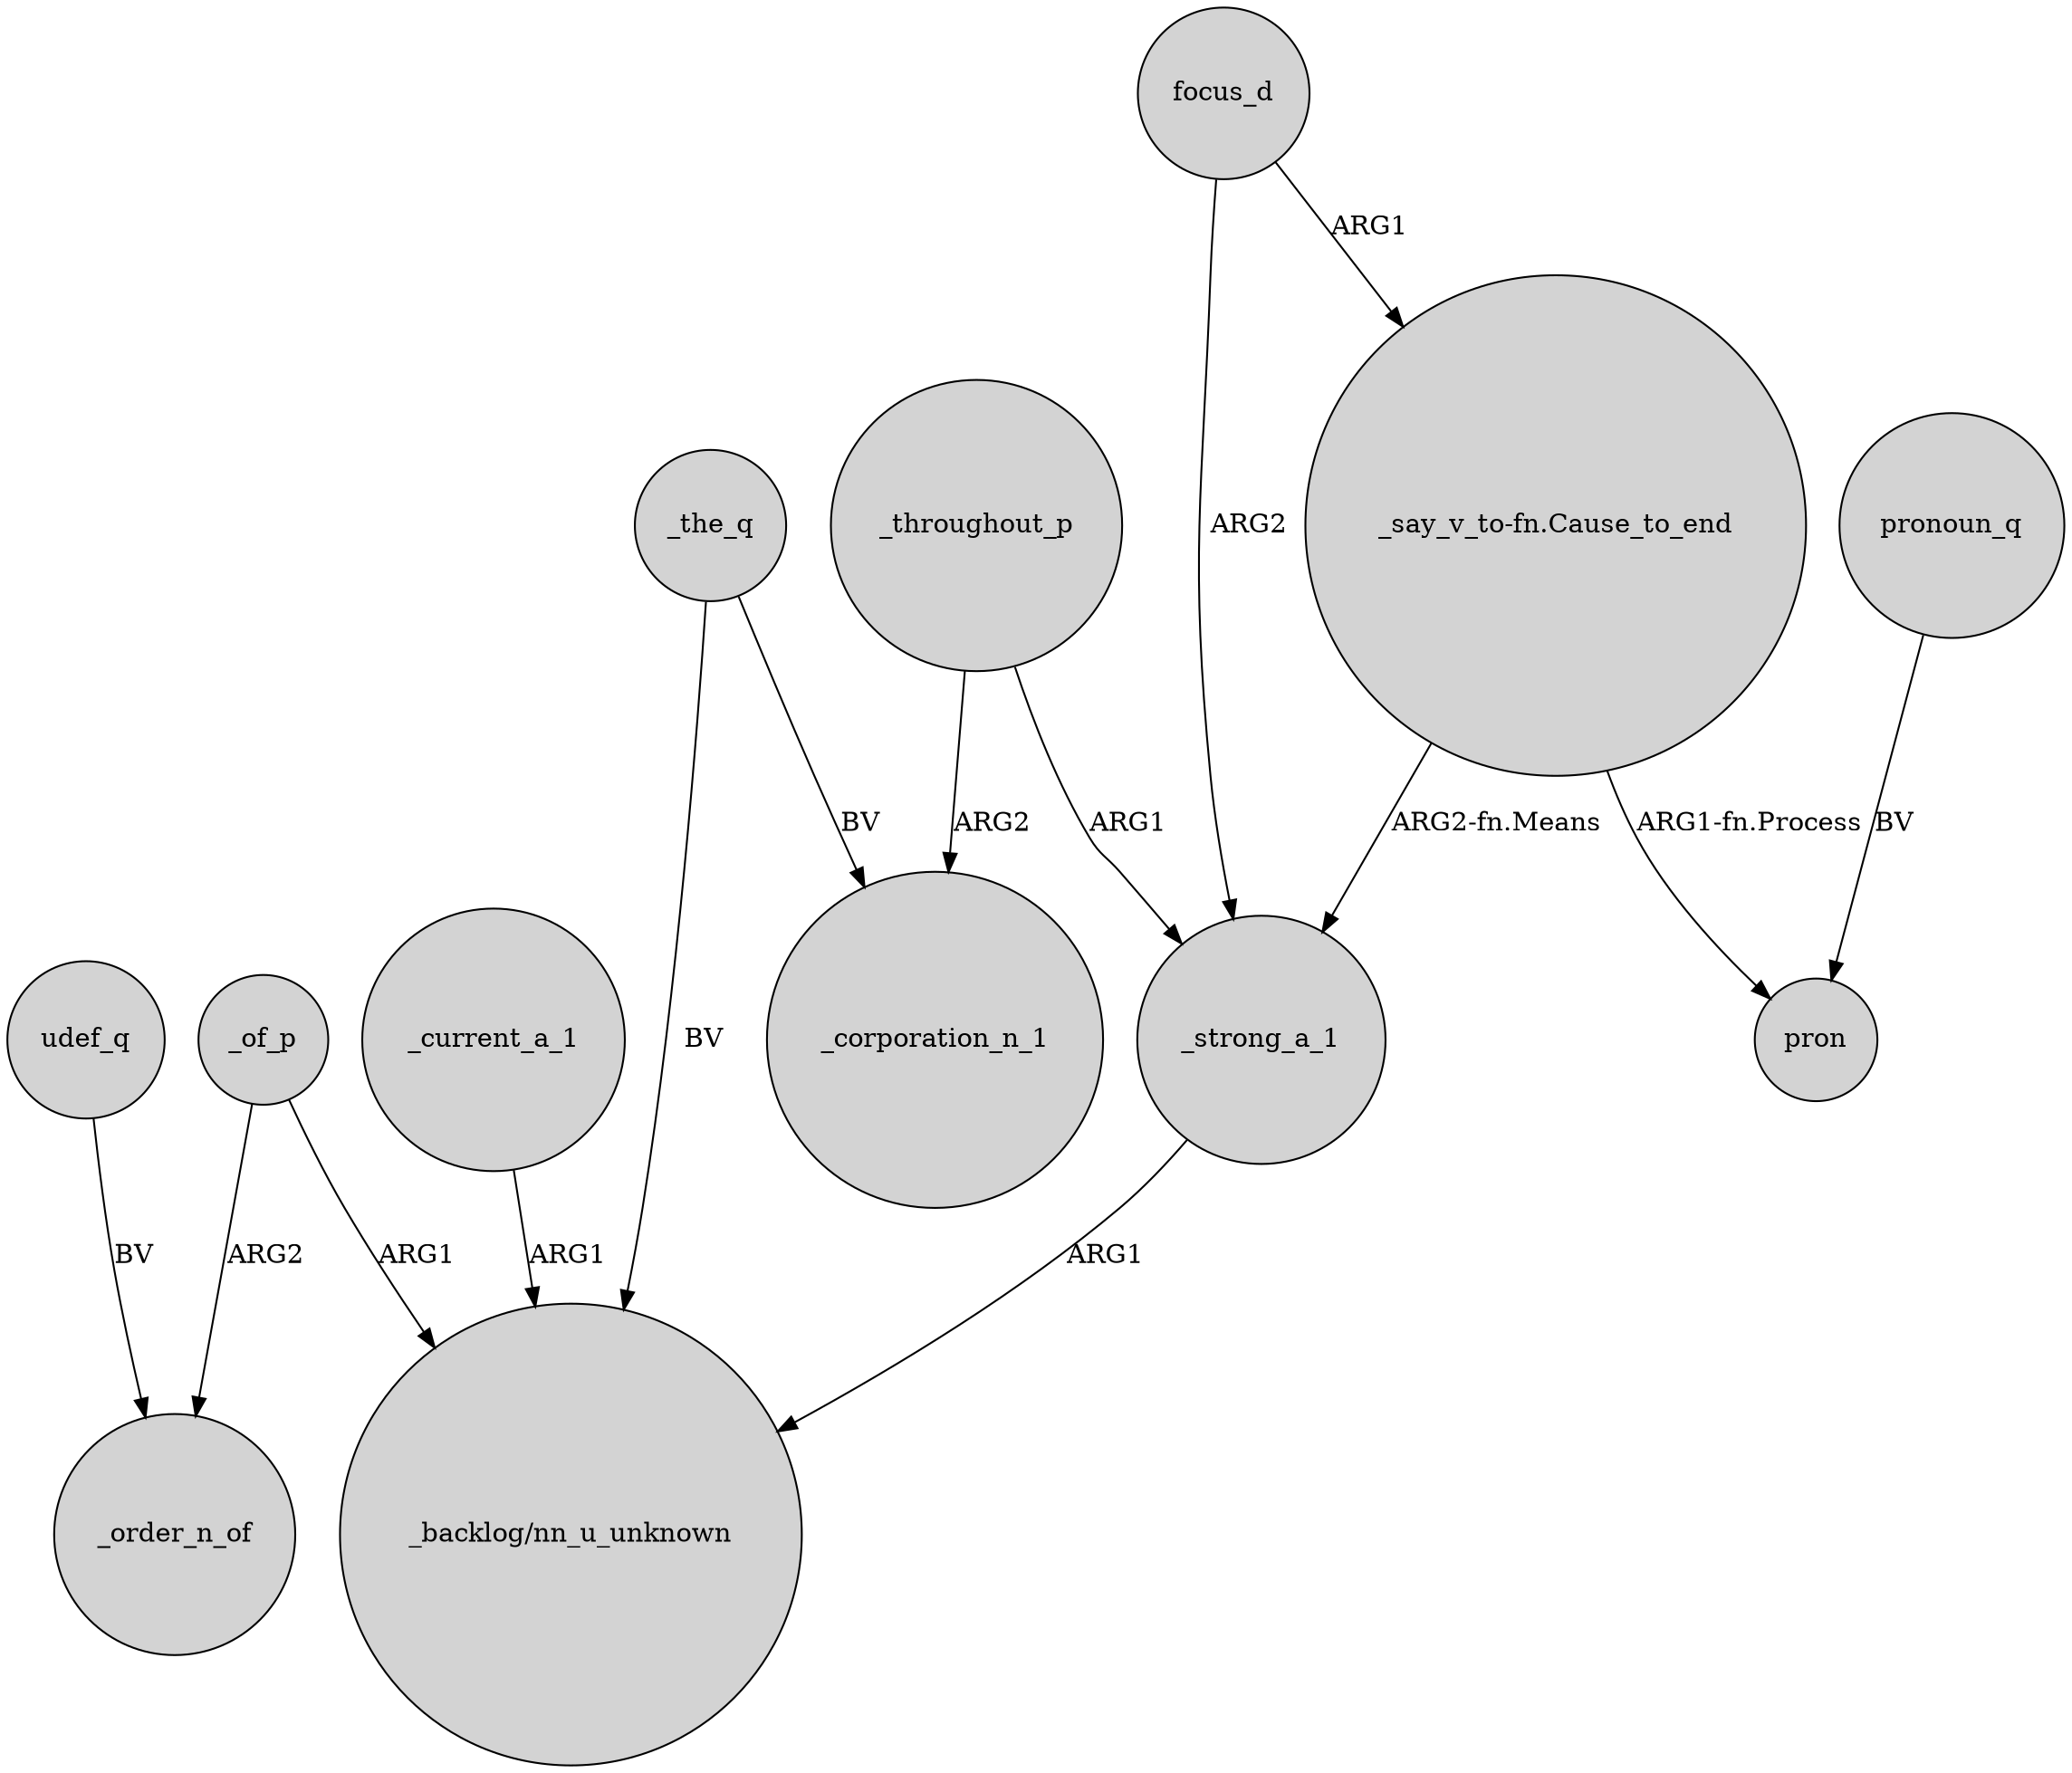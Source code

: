 digraph {
	node [shape=circle style=filled]
	_throughout_p -> _strong_a_1 [label=ARG1]
	udef_q -> _order_n_of [label=BV]
	_of_p -> _order_n_of [label=ARG2]
	focus_d -> _strong_a_1 [label=ARG2]
	_of_p -> "_backlog/nn_u_unknown" [label=ARG1]
	_the_q -> "_backlog/nn_u_unknown" [label=BV]
	_current_a_1 -> "_backlog/nn_u_unknown" [label=ARG1]
	"_say_v_to-fn.Cause_to_end" -> pron [label="ARG1-fn.Process"]
	"_say_v_to-fn.Cause_to_end" -> _strong_a_1 [label="ARG2-fn.Means"]
	focus_d -> "_say_v_to-fn.Cause_to_end" [label=ARG1]
	_the_q -> _corporation_n_1 [label=BV]
	pronoun_q -> pron [label=BV]
	_strong_a_1 -> "_backlog/nn_u_unknown" [label=ARG1]
	_throughout_p -> _corporation_n_1 [label=ARG2]
}
